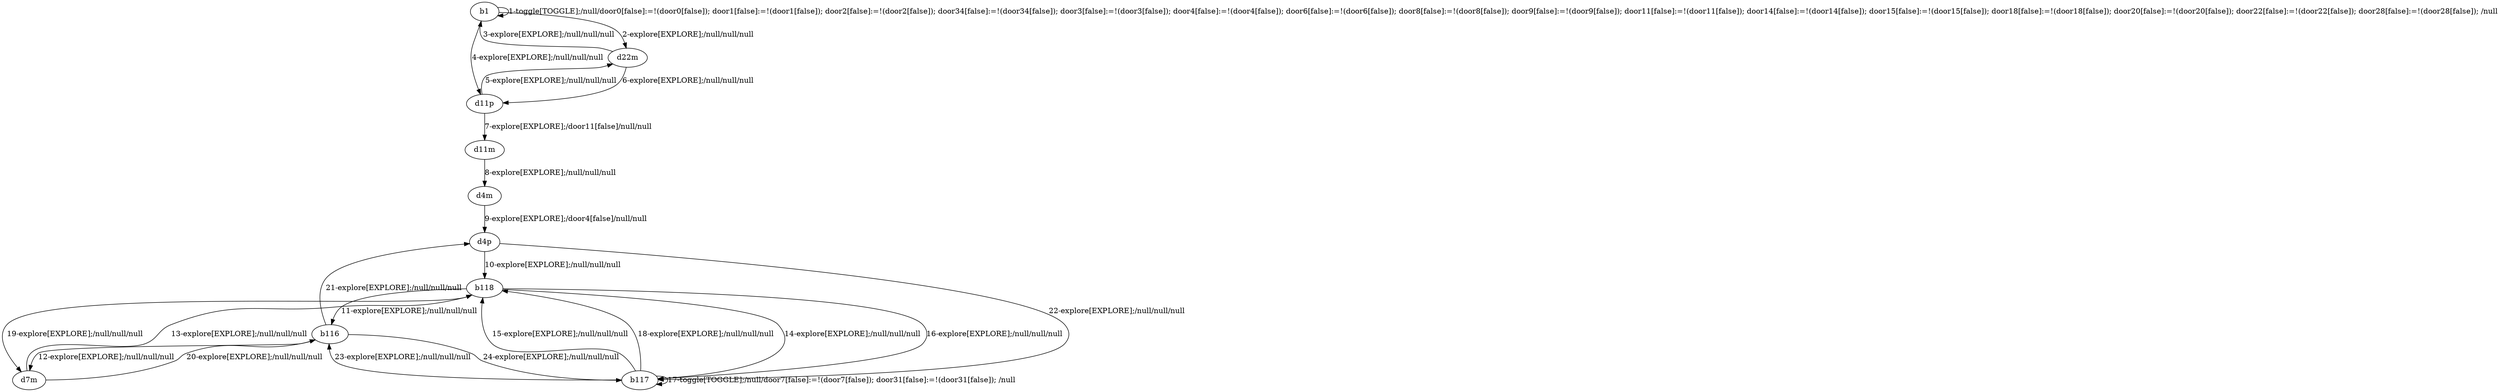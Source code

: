 # Total number of goals covered by this test: 6
# b116 --> b117
# b118 --> b116
# b118 --> b117
# d7m --> b116
# b117 --> b117
# b117 --> b118

digraph g {
"b1" -> "b1" [label = "1-toggle[TOGGLE];/null/door0[false]:=!(door0[false]); door1[false]:=!(door1[false]); door2[false]:=!(door2[false]); door34[false]:=!(door34[false]); door3[false]:=!(door3[false]); door4[false]:=!(door4[false]); door6[false]:=!(door6[false]); door8[false]:=!(door8[false]); door9[false]:=!(door9[false]); door11[false]:=!(door11[false]); door14[false]:=!(door14[false]); door15[false]:=!(door15[false]); door18[false]:=!(door18[false]); door20[false]:=!(door20[false]); door22[false]:=!(door22[false]); door28[false]:=!(door28[false]); /null"];
"b1" -> "d22m" [label = "2-explore[EXPLORE];/null/null/null"];
"d22m" -> "b1" [label = "3-explore[EXPLORE];/null/null/null"];
"b1" -> "d11p" [label = "4-explore[EXPLORE];/null/null/null"];
"d11p" -> "d22m" [label = "5-explore[EXPLORE];/null/null/null"];
"d22m" -> "d11p" [label = "6-explore[EXPLORE];/null/null/null"];
"d11p" -> "d11m" [label = "7-explore[EXPLORE];/door11[false]/null/null"];
"d11m" -> "d4m" [label = "8-explore[EXPLORE];/null/null/null"];
"d4m" -> "d4p" [label = "9-explore[EXPLORE];/door4[false]/null/null"];
"d4p" -> "b118" [label = "10-explore[EXPLORE];/null/null/null"];
"b118" -> "b116" [label = "11-explore[EXPLORE];/null/null/null"];
"b116" -> "d7m" [label = "12-explore[EXPLORE];/null/null/null"];
"d7m" -> "b118" [label = "13-explore[EXPLORE];/null/null/null"];
"b118" -> "b117" [label = "14-explore[EXPLORE];/null/null/null"];
"b117" -> "b118" [label = "15-explore[EXPLORE];/null/null/null"];
"b118" -> "b117" [label = "16-explore[EXPLORE];/null/null/null"];
"b117" -> "b117" [label = "17-toggle[TOGGLE];/null/door7[false]:=!(door7[false]); door31[false]:=!(door31[false]); /null"];
"b117" -> "b118" [label = "18-explore[EXPLORE];/null/null/null"];
"b118" -> "d7m" [label = "19-explore[EXPLORE];/null/null/null"];
"d7m" -> "b116" [label = "20-explore[EXPLORE];/null/null/null"];
"b116" -> "d4p" [label = "21-explore[EXPLORE];/null/null/null"];
"d4p" -> "b117" [label = "22-explore[EXPLORE];/null/null/null"];
"b117" -> "b116" [label = "23-explore[EXPLORE];/null/null/null"];
"b116" -> "b117" [label = "24-explore[EXPLORE];/null/null/null"];
}